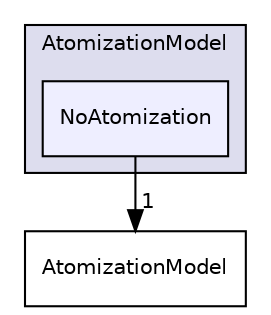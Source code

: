 digraph "src/lagrangian/spray/submodels/AtomizationModel/NoAtomization" {
  bgcolor=transparent;
  compound=true
  node [ fontsize="10", fontname="Helvetica"];
  edge [ labelfontsize="10", labelfontname="Helvetica"];
  subgraph clusterdir_c04aec180e0de933cb1ce0e040f1f431 {
    graph [ bgcolor="#ddddee", pencolor="black", label="AtomizationModel" fontname="Helvetica", fontsize="10", URL="dir_c04aec180e0de933cb1ce0e040f1f431.html"]
  dir_aae326796e4de325bee85f9c1a610e88 [shape=box, label="NoAtomization", style="filled", fillcolor="#eeeeff", pencolor="black", URL="dir_aae326796e4de325bee85f9c1a610e88.html"];
  }
  dir_c5140c70a0de325936e2f0836d17f5d3 [shape=box label="AtomizationModel" URL="dir_c5140c70a0de325936e2f0836d17f5d3.html"];
  dir_aae326796e4de325bee85f9c1a610e88->dir_c5140c70a0de325936e2f0836d17f5d3 [headlabel="1", labeldistance=1.5 headhref="dir_001750_001747.html"];
}
